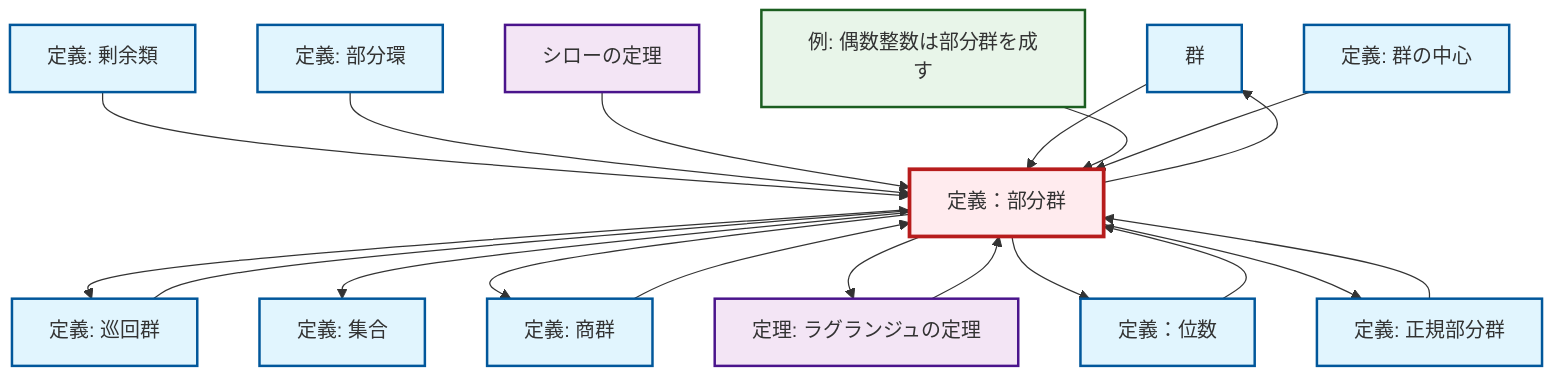 graph TD
    classDef definition fill:#e1f5fe,stroke:#01579b,stroke-width:2px
    classDef theorem fill:#f3e5f5,stroke:#4a148c,stroke-width:2px
    classDef axiom fill:#fff3e0,stroke:#e65100,stroke-width:2px
    classDef example fill:#e8f5e9,stroke:#1b5e20,stroke-width:2px
    classDef current fill:#ffebee,stroke:#b71c1c,stroke-width:3px
    def-group["群"]:::definition
    def-set["定義: 集合"]:::definition
    def-subring["定義: 部分環"]:::definition
    def-coset["定義: 剰余類"]:::definition
    def-quotient-group["定義: 商群"]:::definition
    ex-even-integers-subgroup["例: 偶数整数は部分群を成す"]:::example
    def-normal-subgroup["定義: 正規部分群"]:::definition
    thm-lagrange["定理: ラグランジュの定理"]:::theorem
    def-center-of-group["定義: 群の中心"]:::definition
    def-subgroup["定義：部分群"]:::definition
    thm-sylow["シローの定理"]:::theorem
    def-order["定義：位数"]:::definition
    def-cyclic-group["定義: 巡回群"]:::definition
    def-order --> def-subgroup
    def-cyclic-group --> def-subgroup
    def-coset --> def-subgroup
    def-subgroup --> def-cyclic-group
    def-subgroup --> def-group
    def-subgroup --> def-set
    def-subgroup --> def-quotient-group
    def-subgroup --> thm-lagrange
    def-subring --> def-subgroup
    def-quotient-group --> def-subgroup
    thm-sylow --> def-subgroup
    thm-lagrange --> def-subgroup
    def-group --> def-subgroup
    def-subgroup --> def-order
    ex-even-integers-subgroup --> def-subgroup
    def-subgroup --> def-normal-subgroup
    def-center-of-group --> def-subgroup
    def-normal-subgroup --> def-subgroup
    class def-subgroup current